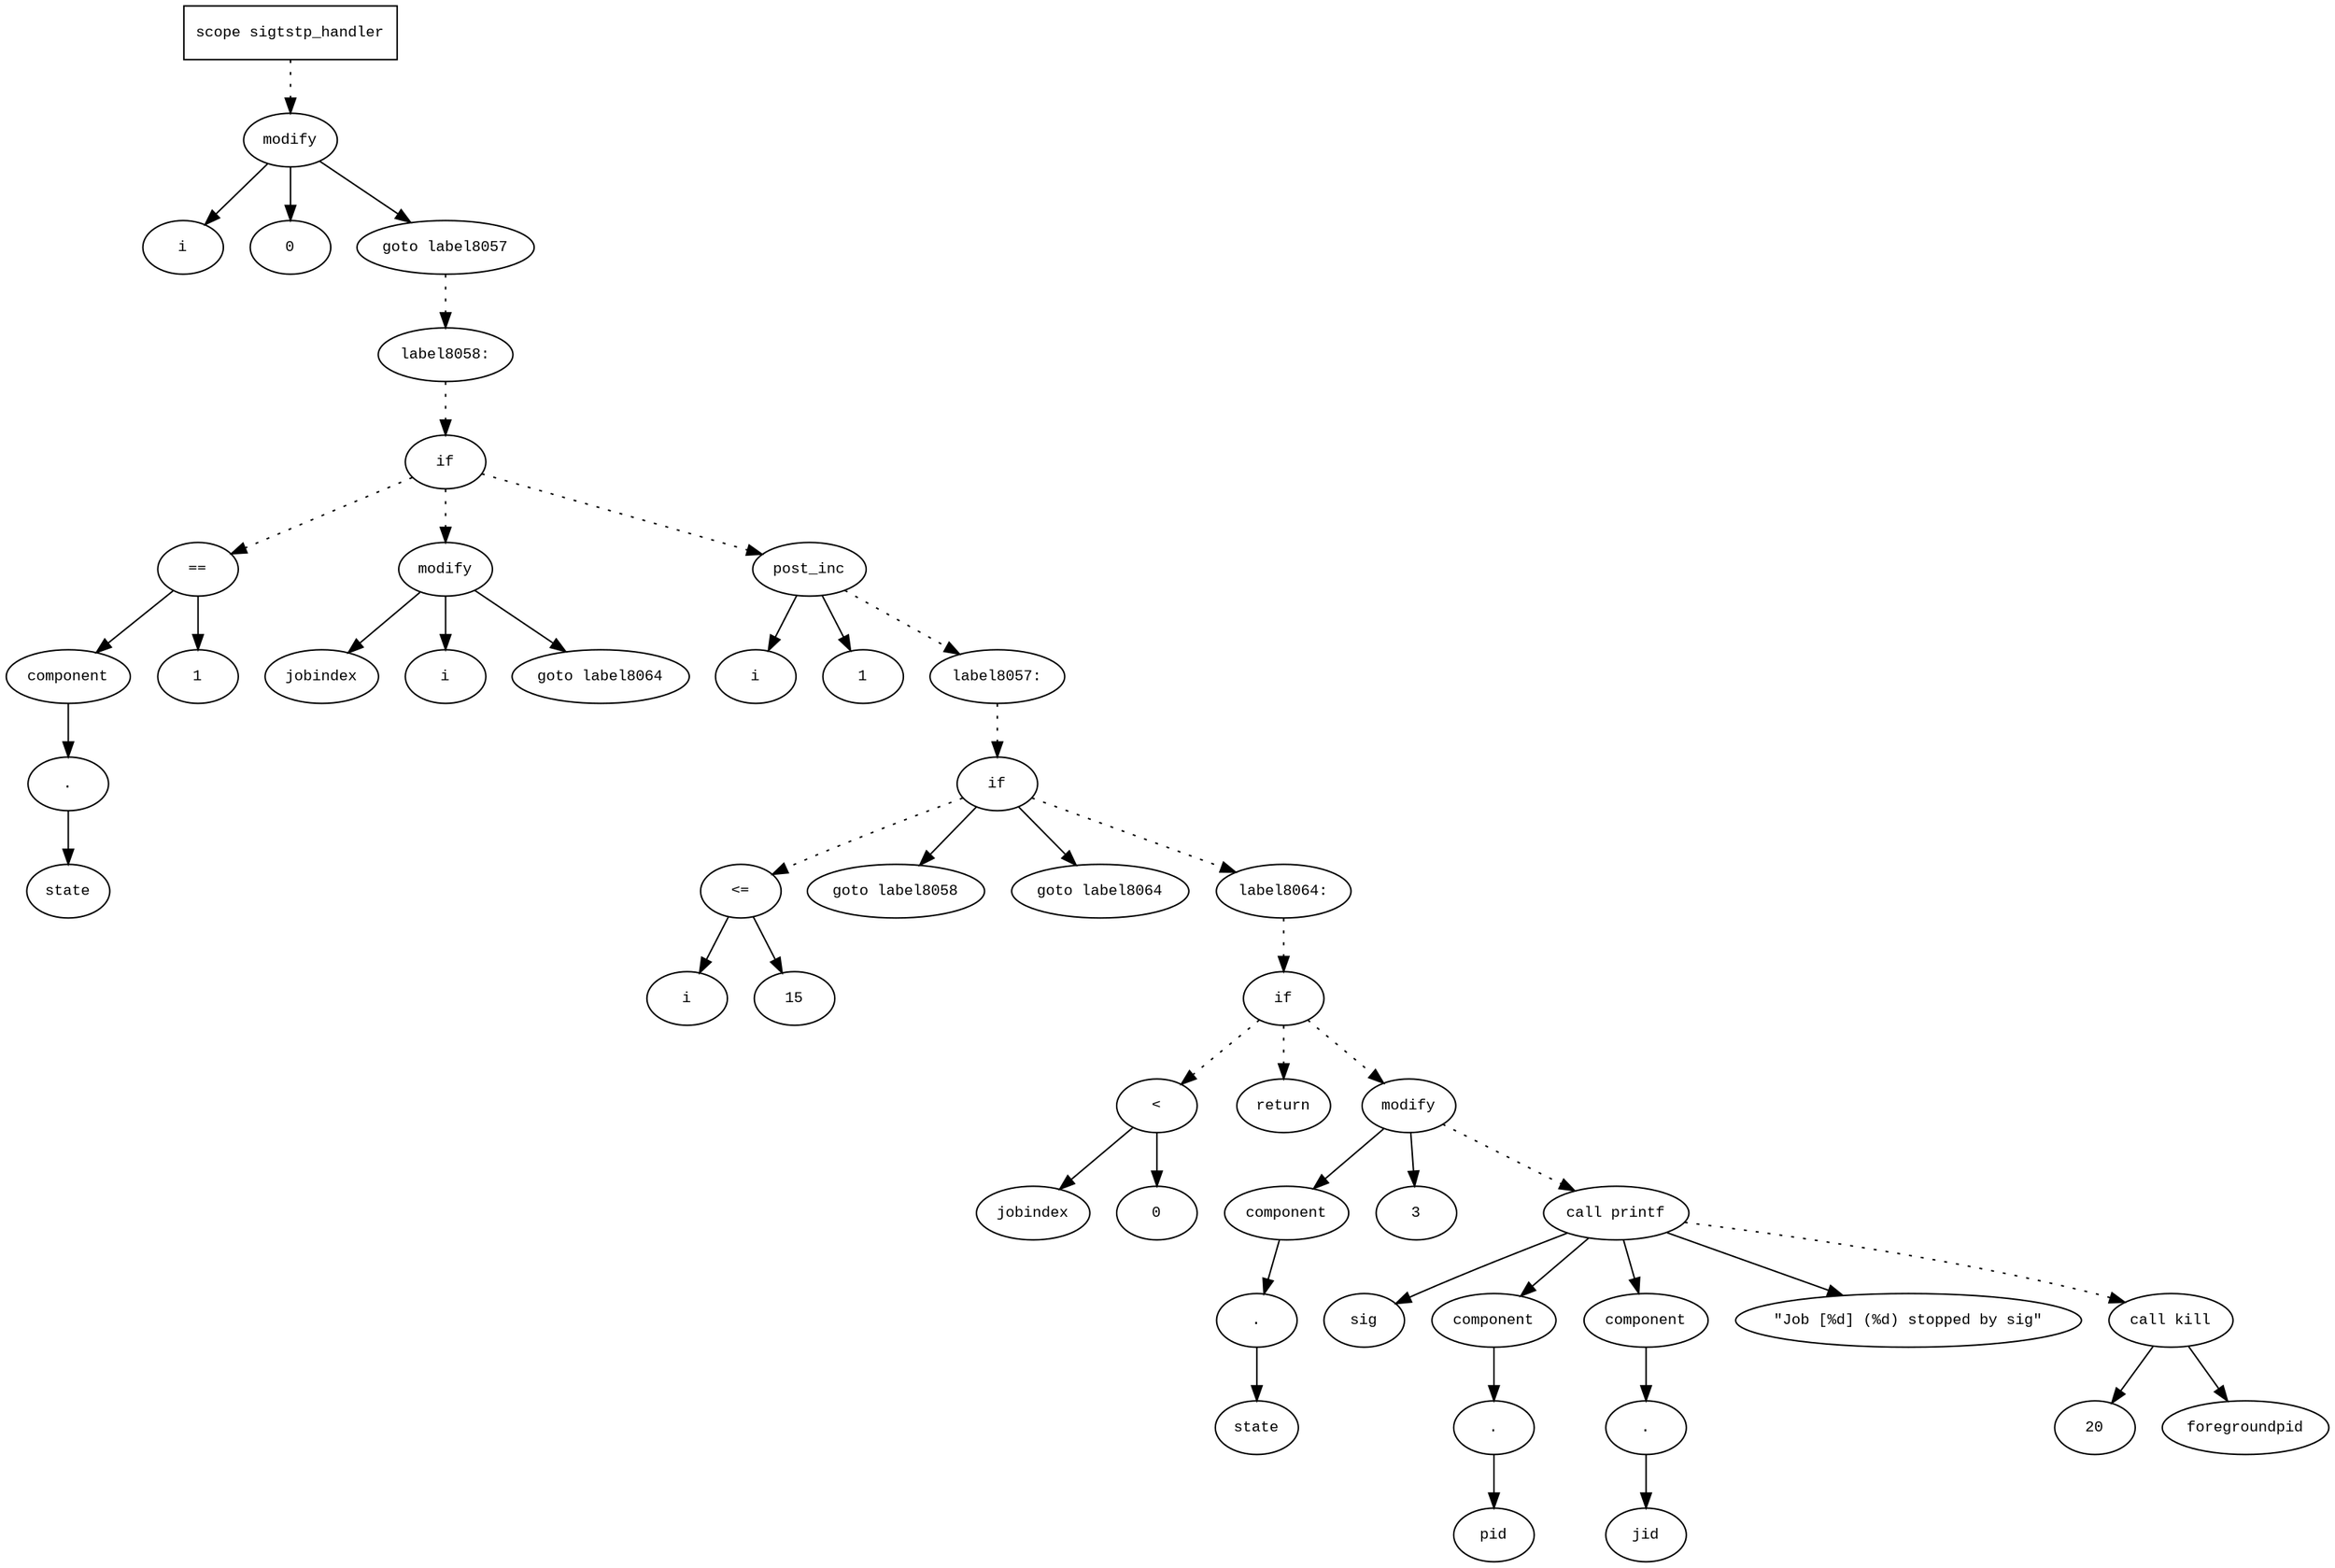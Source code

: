 digraph AST {
  graph [fontname="Times New Roman",fontsize=10];
  node  [fontname="Courier New",fontsize=10];
  edge  [fontname="Times New Roman",fontsize=10];

  node1 [label="scope sigtstp_handler",shape=box];
  node2 [label="modify",shape=ellipse];
  node3 [label="i",shape=ellipse];
  node2 -> node3;
  node4 [label="0",shape=ellipse];
  node2 -> node4;
  node1 -> node2 [style=dotted];
  node5 [label="goto label8057",shape=ellipse];
  node2 -> node5;
  node6 [label="label8058:",shape=ellipse];
  node5 -> node6 [style=dotted];
  node7 [label="if",shape=ellipse];
  node6 -> node7 [style=dotted];
  node8 [label="==",shape=ellipse];
  node9 [label="component",shape=ellipse];
  node8 -> node9;
  node10 [label=".",shape=ellipse];
  node9 -> node10;
  node11 [label="state",shape=ellipse];
  node10 -> node11;
  node12 [label="1",shape=ellipse];
  node8 -> node12;
  node7 -> node8 [style=dotted];
  node13 [label="modify",shape=ellipse];
  node14 [label="jobindex",shape=ellipse];
  node13 -> node14;
  node15 [label="i",shape=ellipse];
  node13 -> node15;
  node7 -> node13 [style=dotted];
  node16 [label="goto label8064",shape=ellipse];
  node13 -> node16;
  node17 [label="post_inc",shape=ellipse];
  node18 [label="i",shape=ellipse];
  node17 -> node18;
  node19 [label="1",shape=ellipse];
  node17 -> node19;
  node7 -> node17 [style=dotted];
  node20 [label="label8057:",shape=ellipse];
  node17 -> node20 [style=dotted];
  node21 [label="if",shape=ellipse];
  node20 -> node21 [style=dotted];
  node22 [label="<=",shape=ellipse];
  node23 [label="i",shape=ellipse];
  node22 -> node23;
  node24 [label="15",shape=ellipse];
  node22 -> node24;
  node21 -> node22 [style=dotted];
  node25 [label="goto label8058",shape=ellipse];
  node21 -> node25;
  node26 [label="goto label8064",shape=ellipse];
  node21 -> node26;
  node27 [label="label8064:",shape=ellipse];
  node21 -> node27 [style=dotted];
  node28 [label="if",shape=ellipse];
  node27 -> node28 [style=dotted];
  node29 [label="<",shape=ellipse];
  node30 [label="jobindex",shape=ellipse];
  node29 -> node30;
  node31 [label="0",shape=ellipse];
  node29 -> node31;
  node28 -> node29 [style=dotted];
  node32 [label="return",shape=ellipse];
  node28 -> node32 [style=dotted];
  node33 [label="modify",shape=ellipse];
  node34 [label="component",shape=ellipse];
  node33 -> node34;
  node35 [label=".",shape=ellipse];
  node34 -> node35;
  node36 [label="state",shape=ellipse];
  node35 -> node36;
  node37 [label="3",shape=ellipse];
  node33 -> node37;
  node28 -> node33 [style=dotted];
  node38 [label="call printf",shape=ellipse];
  node39 [label="sig",shape=ellipse];
  node38 -> node39;
  node40 [label="component",shape=ellipse];
  node38 -> node40;
  node41 [label=".",shape=ellipse];
  node40 -> node41;
  node42 [label="pid",shape=ellipse];
  node41 -> node42;
  node43 [label="component",shape=ellipse];
  node38 -> node43;
  node44 [label=".",shape=ellipse];
  node43 -> node44;
  node45 [label="jid",shape=ellipse];
  node44 -> node45;
  node46 [label="\"Job [%d] (%d) stopped by sig\"",shape=ellipse];
  node38 -> node46;
  node33 -> node38 [style=dotted];
  node47 [label="call kill",shape=ellipse];
  node48 [label="20",shape=ellipse];
  node47 -> node48;
  node49 [label="foregroundpid",shape=ellipse];
  node47 -> node49;
  node38 -> node47 [style=dotted];
} 